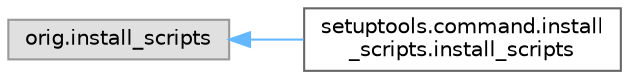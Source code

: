 digraph "Graphical Class Hierarchy"
{
 // LATEX_PDF_SIZE
  bgcolor="transparent";
  edge [fontname=Helvetica,fontsize=10,labelfontname=Helvetica,labelfontsize=10];
  node [fontname=Helvetica,fontsize=10,shape=box,height=0.2,width=0.4];
  rankdir="LR";
  Node0 [id="Node000000",label="orig.install_scripts",height=0.2,width=0.4,color="grey60", fillcolor="#E0E0E0", style="filled",tooltip=" "];
  Node0 -> Node1 [id="edge2102_Node000000_Node000001",dir="back",color="steelblue1",style="solid",tooltip=" "];
  Node1 [id="Node000001",label="setuptools.command.install\l_scripts.install_scripts",height=0.2,width=0.4,color="grey40", fillcolor="white", style="filled",URL="$classsetuptools_1_1command_1_1install__scripts_1_1install__scripts.html",tooltip=" "];
}
